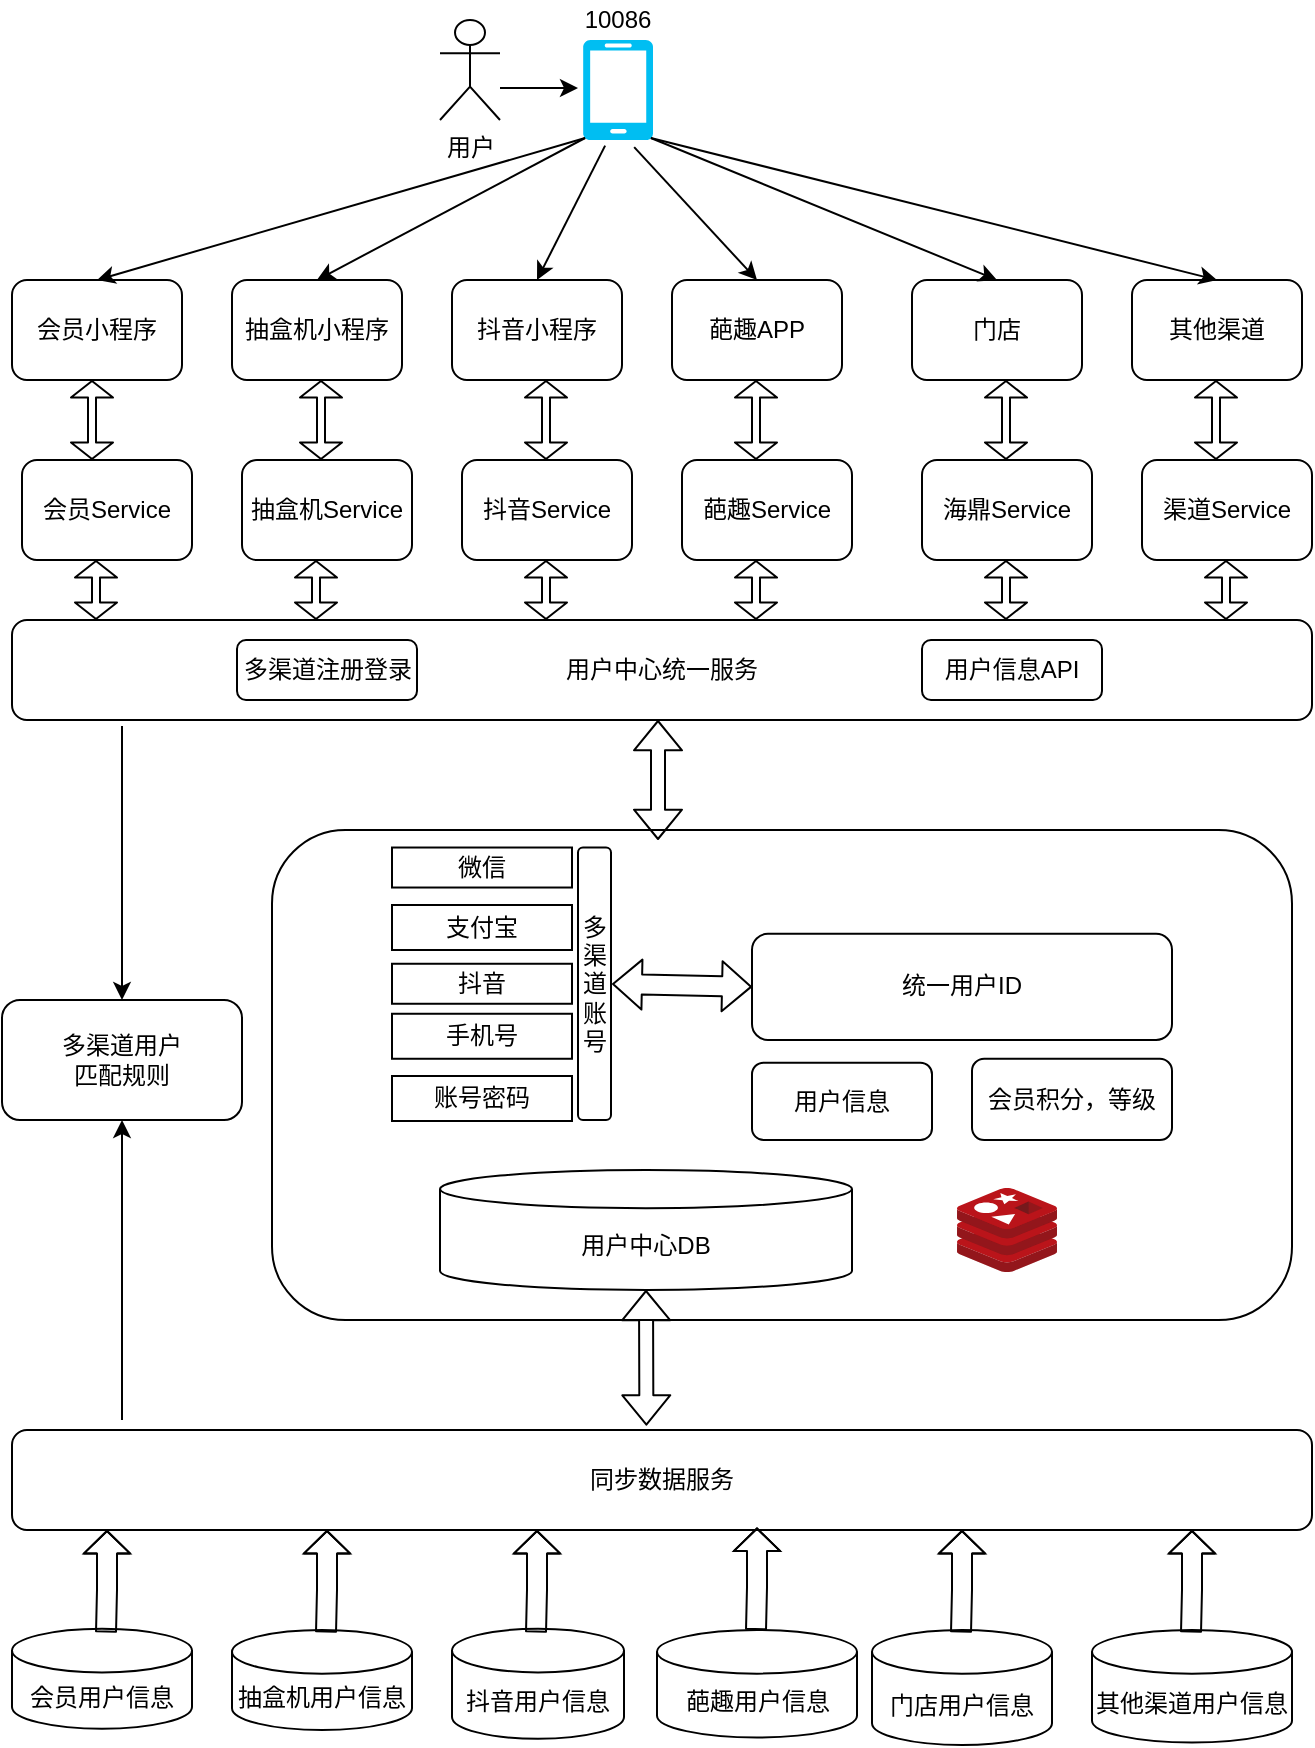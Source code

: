 <mxfile version="13.9.9" type="device"><diagram id="wpxlzf4IlTQ13a1w_YOk" name="第 1 页"><mxGraphModel dx="886" dy="520" grid="1" gridSize="10" guides="1" tooltips="1" connect="1" arrows="1" fold="1" page="1" pageScale="1" pageWidth="827" pageHeight="1169" math="0" shadow="0"><root><mxCell id="0"/><mxCell id="1" parent="0"/><mxCell id="aed6RkfakdZEoChtHrKK-1" value="用户中心统一服务" style="rounded=1;whiteSpace=wrap;html=1;" parent="1" vertex="1"><mxGeometry x="120" y="360" width="650" height="50" as="geometry"/></mxCell><mxCell id="aed6RkfakdZEoChtHrKK-2" value="会员小程序" style="rounded=1;whiteSpace=wrap;html=1;" parent="1" vertex="1"><mxGeometry x="120" y="190" width="85" height="50" as="geometry"/></mxCell><mxCell id="aed6RkfakdZEoChtHrKK-4" value="会员用户信息" style="shape=cylinder3;whiteSpace=wrap;html=1;boundedLbl=1;backgroundOutline=1;size=10.909;rotation=0;" parent="1" vertex="1"><mxGeometry x="120" y="864.38" width="90" height="50" as="geometry"/></mxCell><mxCell id="aed6RkfakdZEoChtHrKK-5" value="抽盒机用户信息" style="shape=cylinder3;whiteSpace=wrap;html=1;boundedLbl=1;backgroundOutline=1;size=10.909;rotation=0;" parent="1" vertex="1"><mxGeometry x="230" y="865" width="90" height="50" as="geometry"/></mxCell><mxCell id="aed6RkfakdZEoChtHrKK-6" value="葩趣用户信息" style="shape=cylinder3;whiteSpace=wrap;html=1;boundedLbl=1;backgroundOutline=1;size=10.909;rotation=0;" parent="1" vertex="1"><mxGeometry x="442.5" y="865" width="100" height="53.75" as="geometry"/></mxCell><mxCell id="aed6RkfakdZEoChtHrKK-7" value="抖音用户信息" style="shape=cylinder3;whiteSpace=wrap;html=1;boundedLbl=1;backgroundOutline=1;size=10.909;rotation=0;" parent="1" vertex="1"><mxGeometry x="340" y="864.38" width="86" height="55" as="geometry"/></mxCell><mxCell id="aed6RkfakdZEoChtHrKK-8" value="门店用户信息" style="shape=cylinder3;whiteSpace=wrap;html=1;boundedLbl=1;backgroundOutline=1;size=10.909;rotation=0;" parent="1" vertex="1"><mxGeometry x="550" y="865" width="90" height="57.5" as="geometry"/></mxCell><mxCell id="aed6RkfakdZEoChtHrKK-10" value="同步数据服务" style="rounded=1;whiteSpace=wrap;html=1;" parent="1" vertex="1"><mxGeometry x="120" y="765" width="650" height="50" as="geometry"/></mxCell><mxCell id="aed6RkfakdZEoChtHrKK-24" value="多渠道用户&lt;br&gt;匹配规则" style="rounded=1;whiteSpace=wrap;html=1;" parent="1" vertex="1"><mxGeometry x="115" y="550" width="120" height="60" as="geometry"/></mxCell><mxCell id="KNQXIs49KnQAy0o4JRyG-1" value="用户" style="shape=umlActor;verticalLabelPosition=bottom;verticalAlign=top;html=1;outlineConnect=0;" parent="1" vertex="1"><mxGeometry x="334" y="60" width="30" height="50" as="geometry"/></mxCell><mxCell id="KNQXIs49KnQAy0o4JRyG-2" value="" style="verticalLabelPosition=bottom;html=1;verticalAlign=top;align=center;strokeColor=none;fillColor=#00BEF2;shape=mxgraph.azure.mobile;pointerEvents=1;" parent="1" vertex="1"><mxGeometry x="405.5" y="70" width="35" height="50" as="geometry"/></mxCell><mxCell id="KNQXIs49KnQAy0o4JRyG-4" value="10086" style="text;html=1;strokeColor=none;fillColor=none;align=center;verticalAlign=middle;whiteSpace=wrap;rounded=0;" parent="1" vertex="1"><mxGeometry x="403" y="50" width="40" height="20" as="geometry"/></mxCell><mxCell id="KNQXIs49KnQAy0o4JRyG-5" value="" style="endArrow=classic;html=1;" parent="1" edge="1"><mxGeometry width="50" height="50" relative="1" as="geometry"><mxPoint x="364" y="94" as="sourcePoint"/><mxPoint x="403" y="94" as="targetPoint"/></mxGeometry></mxCell><mxCell id="dB3xs7UvAwM9EwgJOxAL-1" value="会员Service" style="rounded=1;whiteSpace=wrap;html=1;" vertex="1" parent="1"><mxGeometry x="125" y="280" width="85" height="50" as="geometry"/></mxCell><mxCell id="dB3xs7UvAwM9EwgJOxAL-2" value="抽盒机小程序" style="rounded=1;whiteSpace=wrap;html=1;" vertex="1" parent="1"><mxGeometry x="230" y="190" width="85" height="50" as="geometry"/></mxCell><mxCell id="dB3xs7UvAwM9EwgJOxAL-3" value="抽盒机Service" style="rounded=1;whiteSpace=wrap;html=1;" vertex="1" parent="1"><mxGeometry x="235" y="280" width="85" height="50" as="geometry"/></mxCell><mxCell id="dB3xs7UvAwM9EwgJOxAL-4" value="抖音小程序" style="rounded=1;whiteSpace=wrap;html=1;" vertex="1" parent="1"><mxGeometry x="340" y="190" width="85" height="50" as="geometry"/></mxCell><mxCell id="dB3xs7UvAwM9EwgJOxAL-5" value="抖音Service" style="rounded=1;whiteSpace=wrap;html=1;" vertex="1" parent="1"><mxGeometry x="345" y="280" width="85" height="50" as="geometry"/></mxCell><mxCell id="dB3xs7UvAwM9EwgJOxAL-6" value="葩趣APP" style="rounded=1;whiteSpace=wrap;html=1;" vertex="1" parent="1"><mxGeometry x="450" y="190" width="85" height="50" as="geometry"/></mxCell><mxCell id="dB3xs7UvAwM9EwgJOxAL-7" value="葩趣Service" style="rounded=1;whiteSpace=wrap;html=1;" vertex="1" parent="1"><mxGeometry x="455" y="280" width="85" height="50" as="geometry"/></mxCell><mxCell id="dB3xs7UvAwM9EwgJOxAL-8" value="门店" style="rounded=1;whiteSpace=wrap;html=1;" vertex="1" parent="1"><mxGeometry x="570" y="190" width="85" height="50" as="geometry"/></mxCell><mxCell id="dB3xs7UvAwM9EwgJOxAL-9" value="海鼎Service" style="rounded=1;whiteSpace=wrap;html=1;" vertex="1" parent="1"><mxGeometry x="575" y="280" width="85" height="50" as="geometry"/></mxCell><mxCell id="dB3xs7UvAwM9EwgJOxAL-10" value="其他渠道" style="rounded=1;whiteSpace=wrap;html=1;" vertex="1" parent="1"><mxGeometry x="680" y="190" width="85" height="50" as="geometry"/></mxCell><mxCell id="dB3xs7UvAwM9EwgJOxAL-11" value="渠道Service" style="rounded=1;whiteSpace=wrap;html=1;" vertex="1" parent="1"><mxGeometry x="685" y="280" width="85" height="50" as="geometry"/></mxCell><mxCell id="dB3xs7UvAwM9EwgJOxAL-13" value="" style="rounded=1;whiteSpace=wrap;html=1;" vertex="1" parent="1"><mxGeometry x="250" y="465" width="510" height="245" as="geometry"/></mxCell><mxCell id="dB3xs7UvAwM9EwgJOxAL-14" value="多渠道账号" style="rounded=1;whiteSpace=wrap;html=1;" vertex="1" parent="1"><mxGeometry x="403" y="473.76" width="16.5" height="136.25" as="geometry"/></mxCell><mxCell id="dB3xs7UvAwM9EwgJOxAL-15" value="统一用户ID" style="rounded=1;whiteSpace=wrap;html=1;" vertex="1" parent="1"><mxGeometry x="490" y="516.88" width="210" height="53.12" as="geometry"/></mxCell><mxCell id="dB3xs7UvAwM9EwgJOxAL-16" value="用户中心DB" style="shape=cylinder3;whiteSpace=wrap;html=1;boundedLbl=1;backgroundOutline=1;size=9.545;" vertex="1" parent="1"><mxGeometry x="334" y="635" width="206" height="60" as="geometry"/></mxCell><mxCell id="dB3xs7UvAwM9EwgJOxAL-17" value="手机号" style="rounded=0;whiteSpace=wrap;html=1;" vertex="1" parent="1"><mxGeometry x="310" y="556.88" width="90" height="22.5" as="geometry"/></mxCell><mxCell id="dB3xs7UvAwM9EwgJOxAL-18" value="抖音" style="rounded=0;whiteSpace=wrap;html=1;" vertex="1" parent="1"><mxGeometry x="310" y="531.88" width="90" height="20" as="geometry"/></mxCell><mxCell id="dB3xs7UvAwM9EwgJOxAL-19" value="支付宝" style="rounded=0;whiteSpace=wrap;html=1;" vertex="1" parent="1"><mxGeometry x="310" y="502.5" width="90" height="22.5" as="geometry"/></mxCell><mxCell id="dB3xs7UvAwM9EwgJOxAL-20" value="微信" style="rounded=0;whiteSpace=wrap;html=1;" vertex="1" parent="1"><mxGeometry x="310" y="473.76" width="90" height="20" as="geometry"/></mxCell><mxCell id="dB3xs7UvAwM9EwgJOxAL-21" value="账号密码" style="rounded=0;whiteSpace=wrap;html=1;" vertex="1" parent="1"><mxGeometry x="310" y="588" width="90" height="22.5" as="geometry"/></mxCell><mxCell id="dB3xs7UvAwM9EwgJOxAL-23" value="" style="shape=flexArrow;endArrow=classic;startArrow=classic;html=1;endWidth=14;endSize=4.49;startWidth=14;startSize=4.49;entryX=0;entryY=0.5;entryDx=0;entryDy=0;" edge="1" parent="1" target="dB3xs7UvAwM9EwgJOxAL-15"><mxGeometry width="50" height="50" relative="1" as="geometry"><mxPoint x="420" y="542" as="sourcePoint"/><mxPoint x="485" y="541.88" as="targetPoint"/></mxGeometry></mxCell><mxCell id="dB3xs7UvAwM9EwgJOxAL-25" value="" style="shape=flexArrow;endArrow=classic;startArrow=classic;html=1;width=7;startSize=4.55;endSize=4.55;endWidth=16;startWidth=16;" edge="1" parent="1"><mxGeometry width="50" height="50" relative="1" as="geometry"><mxPoint x="443" y="470" as="sourcePoint"/><mxPoint x="443" y="410" as="targetPoint"/></mxGeometry></mxCell><mxCell id="dB3xs7UvAwM9EwgJOxAL-26" value="" style="endArrow=classic;html=1;entryX=0.5;entryY=0;entryDx=0;entryDy=0;" edge="1" parent="1" target="aed6RkfakdZEoChtHrKK-24"><mxGeometry width="50" height="50" relative="1" as="geometry"><mxPoint x="175" y="413" as="sourcePoint"/><mxPoint x="223" y="473.76" as="targetPoint"/><Array as="points"><mxPoint x="175" y="434"/></Array></mxGeometry></mxCell><mxCell id="dB3xs7UvAwM9EwgJOxAL-27" value="" style="endArrow=classic;html=1;entryX=0.5;entryY=1;entryDx=0;entryDy=0;" edge="1" parent="1" target="aed6RkfakdZEoChtHrKK-24"><mxGeometry width="50" height="50" relative="1" as="geometry"><mxPoint x="175" y="760" as="sourcePoint"/><mxPoint x="210" y="650" as="targetPoint"/></mxGeometry></mxCell><mxCell id="dB3xs7UvAwM9EwgJOxAL-28" value="" style="shape=flexArrow;endArrow=classic;startArrow=classic;html=1;width=7;startSize=4.55;endSize=4.55;endWidth=16;startWidth=16;exitX=0.488;exitY=-0.044;exitDx=0;exitDy=0;exitPerimeter=0;entryX=0.5;entryY=1;entryDx=0;entryDy=0;entryPerimeter=0;" edge="1" parent="1" source="aed6RkfakdZEoChtHrKK-10" target="dB3xs7UvAwM9EwgJOxAL-16"><mxGeometry width="50" height="50" relative="1" as="geometry"><mxPoint x="440" y="755" as="sourcePoint"/><mxPoint x="440" y="695" as="targetPoint"/></mxGeometry></mxCell><mxCell id="dB3xs7UvAwM9EwgJOxAL-29" value="其他渠道用户信息" style="shape=cylinder3;whiteSpace=wrap;html=1;boundedLbl=1;backgroundOutline=1;size=10.909;rotation=0;" vertex="1" parent="1"><mxGeometry x="660" y="865" width="100" height="56.25" as="geometry"/></mxCell><mxCell id="dB3xs7UvAwM9EwgJOxAL-31" value="会员积分，等级" style="rounded=1;whiteSpace=wrap;html=1;" vertex="1" parent="1"><mxGeometry x="600" y="579.38" width="100" height="40.62" as="geometry"/></mxCell><mxCell id="dB3xs7UvAwM9EwgJOxAL-32" value="用户信息" style="rounded=1;whiteSpace=wrap;html=1;" vertex="1" parent="1"><mxGeometry x="490" y="581.34" width="90" height="38.66" as="geometry"/></mxCell><mxCell id="dB3xs7UvAwM9EwgJOxAL-33" value="" style="shape=flexArrow;endArrow=classic;html=1;endWidth=12;endSize=3.4;" edge="1" parent="1"><mxGeometry width="50" height="50" relative="1" as="geometry"><mxPoint x="167" y="866.25" as="sourcePoint"/><mxPoint x="167.5" y="815" as="targetPoint"/><Array as="points"><mxPoint x="167.5" y="845"/></Array></mxGeometry></mxCell><mxCell id="dB3xs7UvAwM9EwgJOxAL-37" value="" style="shape=flexArrow;endArrow=classic;html=1;endWidth=12;endSize=3.4;" edge="1" parent="1"><mxGeometry width="50" height="50" relative="1" as="geometry"><mxPoint x="277" y="866.25" as="sourcePoint"/><mxPoint x="277.5" y="815" as="targetPoint"/><Array as="points"><mxPoint x="277.5" y="845"/></Array></mxGeometry></mxCell><mxCell id="dB3xs7UvAwM9EwgJOxAL-38" value="" style="shape=flexArrow;endArrow=classic;html=1;endWidth=12;endSize=3.4;" edge="1" parent="1"><mxGeometry width="50" height="50" relative="1" as="geometry"><mxPoint x="382" y="866.25" as="sourcePoint"/><mxPoint x="382.5" y="815" as="targetPoint"/><Array as="points"><mxPoint x="382.5" y="845"/></Array></mxGeometry></mxCell><mxCell id="dB3xs7UvAwM9EwgJOxAL-39" value="" style="shape=flexArrow;endArrow=classic;html=1;endWidth=12;endSize=3.4;" edge="1" parent="1"><mxGeometry width="50" height="50" relative="1" as="geometry"><mxPoint x="492" y="865" as="sourcePoint"/><mxPoint x="492.5" y="813.75" as="targetPoint"/><Array as="points"><mxPoint x="492.5" y="843.75"/></Array></mxGeometry></mxCell><mxCell id="dB3xs7UvAwM9EwgJOxAL-40" value="" style="shape=flexArrow;endArrow=classic;html=1;endWidth=12;endSize=3.4;" edge="1" parent="1"><mxGeometry width="50" height="50" relative="1" as="geometry"><mxPoint x="594.5" y="866.25" as="sourcePoint"/><mxPoint x="595" y="815" as="targetPoint"/><Array as="points"><mxPoint x="595" y="845"/></Array></mxGeometry></mxCell><mxCell id="dB3xs7UvAwM9EwgJOxAL-41" value="" style="shape=flexArrow;endArrow=classic;html=1;endWidth=12;endSize=3.4;" edge="1" parent="1"><mxGeometry width="50" height="50" relative="1" as="geometry"><mxPoint x="709.5" y="866.25" as="sourcePoint"/><mxPoint x="710" y="815" as="targetPoint"/><Array as="points"><mxPoint x="710" y="845"/></Array></mxGeometry></mxCell><mxCell id="dB3xs7UvAwM9EwgJOxAL-42" value="" style="endArrow=classic;html=1;entryX=0.5;entryY=0;entryDx=0;entryDy=0;exitX=0.03;exitY=0.98;exitDx=0;exitDy=0;exitPerimeter=0;" edge="1" parent="1" source="KNQXIs49KnQAy0o4JRyG-2" target="aed6RkfakdZEoChtHrKK-2"><mxGeometry width="50" height="50" relative="1" as="geometry"><mxPoint x="180" y="110" as="sourcePoint"/><mxPoint x="230" y="60" as="targetPoint"/></mxGeometry></mxCell><mxCell id="dB3xs7UvAwM9EwgJOxAL-46" value="" style="endArrow=classic;html=1;entryX=0.5;entryY=0;entryDx=0;entryDy=0;exitX=0.03;exitY=0.98;exitDx=0;exitDy=0;exitPerimeter=0;" edge="1" parent="1" source="KNQXIs49KnQAy0o4JRyG-2" target="dB3xs7UvAwM9EwgJOxAL-2"><mxGeometry width="50" height="50" relative="1" as="geometry"><mxPoint x="416.55" y="129" as="sourcePoint"/><mxPoint x="172.5" y="200" as="targetPoint"/></mxGeometry></mxCell><mxCell id="dB3xs7UvAwM9EwgJOxAL-47" value="" style="endArrow=classic;html=1;entryX=0.5;entryY=0;entryDx=0;entryDy=0;exitX=0.316;exitY=1.056;exitDx=0;exitDy=0;exitPerimeter=0;" edge="1" parent="1" source="KNQXIs49KnQAy0o4JRyG-2" target="dB3xs7UvAwM9EwgJOxAL-4"><mxGeometry width="50" height="50" relative="1" as="geometry"><mxPoint x="426.55" y="139" as="sourcePoint"/><mxPoint x="182.5" y="210" as="targetPoint"/></mxGeometry></mxCell><mxCell id="dB3xs7UvAwM9EwgJOxAL-48" value="" style="endArrow=classic;html=1;entryX=0.5;entryY=0;entryDx=0;entryDy=0;exitX=0.731;exitY=1.071;exitDx=0;exitDy=0;exitPerimeter=0;" edge="1" parent="1" source="KNQXIs49KnQAy0o4JRyG-2" target="dB3xs7UvAwM9EwgJOxAL-6"><mxGeometry width="50" height="50" relative="1" as="geometry"><mxPoint x="436.55" y="149" as="sourcePoint"/><mxPoint x="192.5" y="220" as="targetPoint"/></mxGeometry></mxCell><mxCell id="dB3xs7UvAwM9EwgJOxAL-49" value="" style="endArrow=classic;html=1;entryX=0.5;entryY=0;entryDx=0;entryDy=0;exitX=0.97;exitY=0.98;exitDx=0;exitDy=0;exitPerimeter=0;" edge="1" parent="1" source="KNQXIs49KnQAy0o4JRyG-2" target="dB3xs7UvAwM9EwgJOxAL-8"><mxGeometry width="50" height="50" relative="1" as="geometry"><mxPoint x="446.55" y="159" as="sourcePoint"/><mxPoint x="202.5" y="230" as="targetPoint"/></mxGeometry></mxCell><mxCell id="dB3xs7UvAwM9EwgJOxAL-50" value="" style="endArrow=classic;html=1;entryX=0.5;entryY=0;entryDx=0;entryDy=0;exitX=0.97;exitY=0.98;exitDx=0;exitDy=0;exitPerimeter=0;" edge="1" parent="1" source="KNQXIs49KnQAy0o4JRyG-2" target="dB3xs7UvAwM9EwgJOxAL-10"><mxGeometry width="50" height="50" relative="1" as="geometry"><mxPoint x="456.55" y="169" as="sourcePoint"/><mxPoint x="212.5" y="240" as="targetPoint"/></mxGeometry></mxCell><mxCell id="dB3xs7UvAwM9EwgJOxAL-52" value="" style="aspect=fixed;html=1;points=[];align=center;image;fontSize=12;image=img/lib/mscae/Cache_Redis_Product.svg;" vertex="1" parent="1"><mxGeometry x="592.5" y="644" width="50" height="42" as="geometry"/></mxCell><mxCell id="dB3xs7UvAwM9EwgJOxAL-53" value="" style="shape=flexArrow;endArrow=classic;startArrow=classic;html=1;width=4;startSize=2.42;endSize=2.42;endWidth=16;startWidth=16;" edge="1" parent="1"><mxGeometry width="50" height="50" relative="1" as="geometry"><mxPoint x="160" y="280" as="sourcePoint"/><mxPoint x="160" y="240" as="targetPoint"/></mxGeometry></mxCell><mxCell id="dB3xs7UvAwM9EwgJOxAL-55" value="" style="shape=flexArrow;endArrow=classic;startArrow=classic;html=1;width=4;startSize=2.42;endSize=2.42;endWidth=16;startWidth=16;" edge="1" parent="1"><mxGeometry width="50" height="50" relative="1" as="geometry"><mxPoint x="492" y="360" as="sourcePoint"/><mxPoint x="492" y="330" as="targetPoint"/></mxGeometry></mxCell><mxCell id="dB3xs7UvAwM9EwgJOxAL-56" value="" style="shape=flexArrow;endArrow=classic;startArrow=classic;html=1;width=4;startSize=2.42;endSize=2.42;endWidth=16;startWidth=16;" edge="1" parent="1"><mxGeometry width="50" height="50" relative="1" as="geometry"><mxPoint x="617" y="360" as="sourcePoint"/><mxPoint x="617" y="330" as="targetPoint"/></mxGeometry></mxCell><mxCell id="dB3xs7UvAwM9EwgJOxAL-57" value="" style="shape=flexArrow;endArrow=classic;startArrow=classic;html=1;width=4;startSize=2.42;endSize=2.42;endWidth=16;startWidth=16;" edge="1" parent="1"><mxGeometry width="50" height="50" relative="1" as="geometry"><mxPoint x="727" y="360" as="sourcePoint"/><mxPoint x="727" y="330" as="targetPoint"/></mxGeometry></mxCell><mxCell id="dB3xs7UvAwM9EwgJOxAL-58" value="" style="shape=flexArrow;endArrow=classic;startArrow=classic;html=1;width=4;startSize=2.42;endSize=2.42;endWidth=16;startWidth=16;" edge="1" parent="1"><mxGeometry width="50" height="50" relative="1" as="geometry"><mxPoint x="274.5" y="280" as="sourcePoint"/><mxPoint x="274.5" y="240" as="targetPoint"/></mxGeometry></mxCell><mxCell id="dB3xs7UvAwM9EwgJOxAL-59" value="" style="shape=flexArrow;endArrow=classic;startArrow=classic;html=1;width=4;startSize=2.42;endSize=2.42;endWidth=16;startWidth=16;" edge="1" parent="1"><mxGeometry width="50" height="50" relative="1" as="geometry"><mxPoint x="387" y="280" as="sourcePoint"/><mxPoint x="387" y="240" as="targetPoint"/></mxGeometry></mxCell><mxCell id="dB3xs7UvAwM9EwgJOxAL-60" value="" style="shape=flexArrow;endArrow=classic;startArrow=classic;html=1;width=4;startSize=2.42;endSize=2.42;endWidth=16;startWidth=16;" edge="1" parent="1"><mxGeometry width="50" height="50" relative="1" as="geometry"><mxPoint x="492" y="280" as="sourcePoint"/><mxPoint x="492" y="240" as="targetPoint"/></mxGeometry></mxCell><mxCell id="dB3xs7UvAwM9EwgJOxAL-61" value="" style="shape=flexArrow;endArrow=classic;startArrow=classic;html=1;width=4;startSize=2.42;endSize=2.42;endWidth=16;startWidth=16;" edge="1" parent="1"><mxGeometry width="50" height="50" relative="1" as="geometry"><mxPoint x="617" y="280" as="sourcePoint"/><mxPoint x="617" y="240" as="targetPoint"/></mxGeometry></mxCell><mxCell id="dB3xs7UvAwM9EwgJOxAL-62" value="" style="shape=flexArrow;endArrow=classic;startArrow=classic;html=1;width=4;startSize=2.42;endSize=2.42;endWidth=16;startWidth=16;" edge="1" parent="1"><mxGeometry width="50" height="50" relative="1" as="geometry"><mxPoint x="722" y="280" as="sourcePoint"/><mxPoint x="722" y="240" as="targetPoint"/></mxGeometry></mxCell><mxCell id="dB3xs7UvAwM9EwgJOxAL-63" value="" style="shape=flexArrow;endArrow=classic;startArrow=classic;html=1;width=4;startSize=2.42;endSize=2.42;endWidth=16;startWidth=16;" edge="1" parent="1"><mxGeometry width="50" height="50" relative="1" as="geometry"><mxPoint x="162" y="360" as="sourcePoint"/><mxPoint x="162" y="330" as="targetPoint"/></mxGeometry></mxCell><mxCell id="dB3xs7UvAwM9EwgJOxAL-64" value="" style="shape=flexArrow;endArrow=classic;startArrow=classic;html=1;width=4;startSize=2.42;endSize=2.42;endWidth=16;startWidth=16;" edge="1" parent="1"><mxGeometry width="50" height="50" relative="1" as="geometry"><mxPoint x="272" y="360" as="sourcePoint"/><mxPoint x="272" y="330" as="targetPoint"/></mxGeometry></mxCell><mxCell id="dB3xs7UvAwM9EwgJOxAL-65" value="" style="shape=flexArrow;endArrow=classic;startArrow=classic;html=1;width=4;startSize=2.42;endSize=2.42;endWidth=16;startWidth=16;" edge="1" parent="1"><mxGeometry width="50" height="50" relative="1" as="geometry"><mxPoint x="387" y="360" as="sourcePoint"/><mxPoint x="387" y="330" as="targetPoint"/></mxGeometry></mxCell><mxCell id="dB3xs7UvAwM9EwgJOxAL-66" value="用户信息API" style="rounded=1;whiteSpace=wrap;html=1;" vertex="1" parent="1"><mxGeometry x="575" y="370" width="90" height="30" as="geometry"/></mxCell><mxCell id="dB3xs7UvAwM9EwgJOxAL-68" value="多渠道注册登录" style="rounded=1;whiteSpace=wrap;html=1;" vertex="1" parent="1"><mxGeometry x="232.5" y="370" width="90" height="30" as="geometry"/></mxCell></root></mxGraphModel></diagram></mxfile>